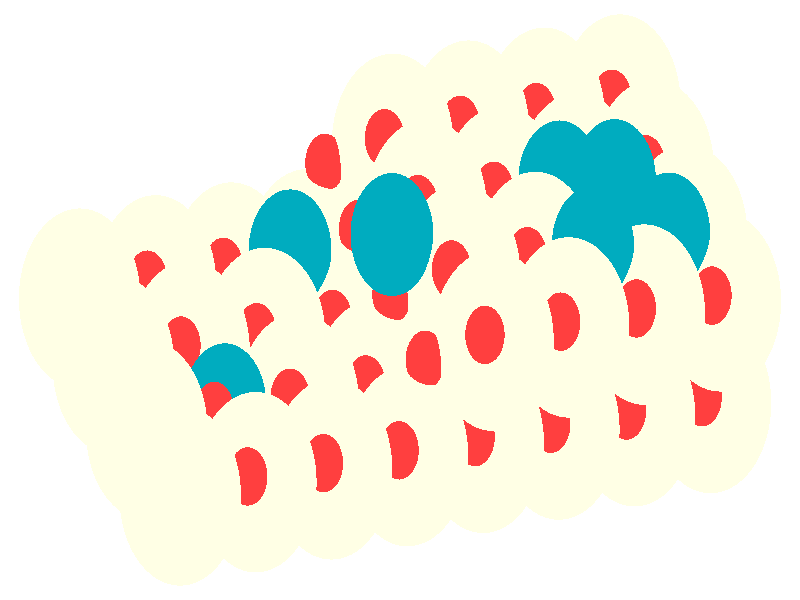 #include "colors.inc"
#include "finish.inc"

global_settings {assumed_gamma 1 max_trace_level 6}
background {color White}
camera {orthographic
  right -26.85*x up 13.57*y
  direction 1.00*z
  location <0,0,50.00> look_at <0,0,0>}
light_source {<  2.00,   3.00,  40.00> color White
  area_light <0.70, 0, 0>, <0, 0.70, 0>, 3, 3
  adaptive 1 jitter}

#declare simple = finish {phong 0.7}
#declare pale = finish {ambient .5 diffuse .85 roughness .001 specular 0.200 }
#declare intermediate = finish {ambient 0.3 diffuse 0.6 specular 0.10 roughness 0.04 }
#declare vmd = finish {ambient .0 diffuse .65 phong 0.1 phong_size 40. specular 0.500 }
#declare jmol = finish {ambient .2 diffuse .6 specular 1 roughness .001 metallic}
#declare ase2 = finish {ambient 0.05 brilliance 3 diffuse 0.6 metallic specular 0.70 roughness 0.04 reflection 0.15}
#declare ase3 = finish {ambient .15 brilliance 2 diffuse .6 metallic specular 1. roughness .001 reflection .0}
#declare glass = finish {ambient .05 diffuse .3 specular 1. roughness .001}
#declare glass2 = finish {ambient .0 diffuse .3 specular 1. reflection .25 roughness .001}
#declare Rcell = 0.020;
#declare Rbond = 0.100;

#macro atom(LOC, R, COL, TRANS, FIN)
  sphere{LOC, R texture{pigment{color COL transmit TRANS} finish{FIN}}}
#end
#macro constrain(LOC, R, COL, TRANS FIN)
union{torus{R, Rcell rotate 45*z texture{pigment{color COL transmit TRANS} finish{FIN}}}
      torus{R, Rcell rotate -45*z texture{pigment{color COL transmit TRANS} finish{FIN}}}
      translate LOC}
#end

atom(<  7.05,   2.12, -30.65>, 2.04, rgb <1.00, 1.00, 0.78>, 0.0, ase3) // #0 
atom(<  8.17,   0.63, -27.24>, 2.04, rgb <1.00, 1.00, 0.78>, 0.0, ase3) // #1 
atom(<  4.51,   1.82, -27.73>, 2.04, rgb <1.00, 1.00, 0.78>, 0.0, ase3) // #2 
atom(<  5.63,   0.34, -24.33>, 2.04, rgb <1.00, 1.00, 0.78>, 0.0, ase3) // #3 
atom(<  4.24,   1.95, -25.38>, 0.66, rgb <1.00, 0.05, 0.05>, 0.0, ase3) // #4 
atom(<  8.78,   2.81, -26.50>, 0.66, rgb <1.00, 0.05, 0.05>, 0.0, ase3) // #5 
atom(<  5.36,   0.47, -21.97>, 0.66, rgb <1.00, 0.05, 0.05>, 0.0, ase3) // #6 
atom(<  7.65,   4.29, -29.90>, 0.66, rgb <1.00, 0.05, 0.05>, 0.0, ase3) // #7 
atom(<  6.78,   2.25, -28.29>, 0.66, rgb <1.00, 0.05, 0.05>, 0.0, ase3) // #8 
atom(<  6.23,   2.51, -23.58>, 0.66, rgb <1.00, 0.05, 0.05>, 0.0, ase3) // #9 
atom(<  7.90,   0.77, -24.89>, 0.66, rgb <1.00, 0.05, 0.05>, 0.0, ase3) // #10 
atom(<  5.11,   3.99, -26.99>, 0.66, rgb <1.00, 0.05, 0.05>, 0.0, ase3) // #11 
atom(<  5.96,   2.64, -21.22>, 2.04, rgb <1.00, 1.00, 0.78>, 0.0, ase3) // #12 
atom(<  4.84,   4.12, -24.63>, 2.04, rgb <1.00, 1.00, 0.78>, 0.0, ase3) // #13 
atom(<  8.50,   2.94, -24.14>, 2.04, rgb <1.00, 1.00, 0.78>, 0.0, ase3) // #14 
atom(<  7.38,   4.42, -27.55>, 2.04, rgb <1.00, 1.00, 0.78>, 0.0, ase3) // #15 
atom(<  8.23,   3.07, -21.78>, 0.66, rgb <1.00, 0.05, 0.05>, 0.0, ase3) // #16 
atom(<  7.11,   4.55, -25.19>, 0.66, rgb <1.00, 0.05, 0.05>, 0.0, ase3) // #17 
atom(<  5.69,   2.77, -18.86>, 0.66, rgb <1.00, 0.05, 0.05>, 0.0, ase3) // #18 
atom(<  4.57,   4.25, -22.27>, 0.66, rgb <1.00, 0.05, 0.05>, 0.0, ase3) // #19 
atom(<  9.29,  -0.85, -23.84>, 2.04, rgb <1.00, 1.00, 0.78>, 0.0, ase3) // #20 
atom(< 10.42,  -2.33, -20.43>, 2.04, rgb <1.00, 1.00, 0.78>, 0.0, ase3) // #21 
atom(<  6.75,  -1.15, -20.92>, 2.04, rgb <1.00, 1.00, 0.78>, 0.0, ase3) // #22 
atom(<  7.87,  -2.63, -17.51>, 2.04, rgb <1.00, 1.00, 0.78>, 0.0, ase3) // #23 
atom(<  6.48,  -1.02, -18.56>, 0.66, rgb <1.00, 0.05, 0.05>, 0.0, ase3) // #24 
atom(< 11.02,  -0.16, -19.68>, 0.66, rgb <1.00, 0.05, 0.05>, 0.0, ase3) // #25 
atom(<  7.60,  -2.50, -15.15>, 0.66, rgb <1.00, 0.05, 0.05>, 0.0, ase3) // #26 
atom(<  9.90,   1.33, -23.09>, 0.66, rgb <1.00, 0.05, 0.05>, 0.0, ase3) // #27 
atom(<  9.02,  -0.72, -21.48>, 0.66, rgb <1.00, 0.05, 0.05>, 0.0, ase3) // #28 
atom(<  8.48,  -0.46, -16.76>, 0.66, rgb <1.00, 0.05, 0.05>, 0.0, ase3) // #29 
atom(< 10.14,  -2.20, -18.07>, 0.66, rgb <1.00, 0.05, 0.05>, 0.0, ase3) // #30 
atom(<  7.35,   1.03, -20.17>, 0.66, rgb <1.00, 0.05, 0.05>, 0.0, ase3) // #31 
atom(<  8.20,  -0.33, -14.40>, 2.04, rgb <1.00, 1.00, 0.78>, 0.0, ase3) // #32 
atom(<  7.08,   1.16, -17.81>, 2.04, rgb <1.00, 1.00, 0.78>, 0.0, ase3) // #33 
atom(< 10.75,  -0.03, -17.32>, 2.04, rgb <1.00, 1.00, 0.78>, 0.0, ase3) // #34 
atom(<  9.62,   1.46, -20.73>, 2.04, rgb <1.00, 1.00, 0.78>, 0.0, ase3) // #35 
atom(< 10.47,   0.10, -14.96>, 0.66, rgb <1.00, 0.05, 0.05>, 0.0, ase3) // #36 
atom(<  9.35,   1.59, -18.37>, 0.66, rgb <1.00, 0.05, 0.05>, 0.0, ase3) // #37 
atom(<  7.93,  -0.19, -12.05>, 0.66, rgb <1.00, 0.05, 0.05>, 0.0, ase3) // #38 
atom(<  6.81,   1.29, -15.45>, 0.66, rgb <1.00, 0.05, 0.05>, 0.0, ase3) // #39 
atom(<  1.97,   1.52, -24.81>, 2.04, rgb <1.00, 1.00, 0.78>, 0.0, ase3) // #40 
atom(<  3.09,   0.04, -21.41>, 2.04, rgb <1.00, 1.00, 0.78>, 0.0, ase3) // #41 
atom(< -0.58,   1.22, -21.90>, 2.04, rgb <1.00, 1.00, 0.78>, 0.0, ase3) // #42 
atom(<  0.54,  -0.26, -18.49>, 2.04, rgb <1.00, 1.00, 0.78>, 0.0, ase3) // #43 
atom(< -0.85,   1.35, -19.54>, 0.66, rgb <1.00, 0.05, 0.05>, 0.0, ase3) // #44 
atom(<  3.69,   2.21, -20.66>, 0.66, rgb <1.00, 0.05, 0.05>, 0.0, ase3) // #45 
atom(<  0.27,  -0.13, -16.13>, 0.66, rgb <1.00, 0.05, 0.05>, 0.0, ase3) // #46 
atom(<  2.57,   3.69, -24.07>, 0.66, rgb <1.00, 0.05, 0.05>, 0.0, ase3) // #47 
atom(<  1.69,   1.65, -22.46>, 0.66, rgb <1.00, 0.05, 0.05>, 0.0, ase3) // #48 
atom(<  1.15,   1.91, -17.74>, 0.66, rgb <1.00, 0.05, 0.05>, 0.0, ase3) // #49 
atom(<  2.81,   0.17, -19.05>, 0.66, rgb <1.00, 0.05, 0.05>, 0.0, ase3) // #50 
atom(<  0.03,   3.40, -21.15>, 0.66, rgb <1.00, 0.05, 0.05>, 0.0, ase3) // #51 
atom(<  0.88,   2.04, -15.38>, 2.04, rgb <1.00, 1.00, 0.78>, 0.0, ase3) // #52 
atom(< -0.25,   3.53, -18.79>, 2.04, rgb <1.00, 1.00, 0.78>, 0.0, ase3) // #53 
atom(<  3.42,   2.34, -18.30>, 2.04, rgb <1.00, 1.00, 0.78>, 0.0, ase3) // #54 
atom(<  2.30,   3.83, -21.71>, 2.04, rgb <1.00, 1.00, 0.78>, 0.0, ase3) // #55 
atom(<  3.15,   2.47, -15.94>, 0.66, rgb <1.00, 0.05, 0.05>, 0.0, ase3) // #56 
atom(<  2.02,   3.96, -19.35>, 0.66, rgb <1.00, 0.05, 0.05>, 0.0, ase3) // #57 
atom(<  0.60,   2.17, -13.02>, 0.66, rgb <1.00, 0.05, 0.05>, 0.0, ase3) // #58 
atom(< -0.52,   3.66, -16.43>, 0.66, rgb <1.00, 0.05, 0.05>, 0.0, ase3) // #59 
atom(<  4.21,  -1.45, -18.00>, 2.04, rgb <1.00, 1.00, 0.78>, 0.0, ase3) // #60 
atom(<  5.33,  -2.93, -14.59>, 2.04, rgb <1.00, 1.00, 0.78>, 0.0, ase3) // #61 
atom(<  1.67,  -1.74, -15.08>, 2.04, rgb <1.00, 1.00, 0.78>, 0.0, ase3) // #62 
atom(<  2.79,  -3.23, -11.67>, 2.04, rgb <1.00, 1.00, 0.78>, 0.0, ase3) // #63 
atom(<  1.39,  -1.61, -12.72>, 0.66, rgb <1.00, 0.05, 0.05>, 0.0, ase3) // #64 
atom(<  5.93,  -0.75, -13.84>, 0.66, rgb <1.00, 0.05, 0.05>, 0.0, ase3) // #65 
atom(<  2.52,  -3.10,  -9.32>, 0.66, rgb <1.00, 0.05, 0.05>, 0.0, ase3) // #66 
atom(<  4.81,   0.73, -17.25>, 0.66, rgb <1.00, 0.05, 0.05>, 0.0, ase3) // #67 
atom(<  3.94,  -1.32, -15.64>, 0.66, rgb <1.00, 0.05, 0.05>, 0.0, ase3) // #68 
atom(<  3.39,  -1.05, -10.93>, 0.66, rgb <1.00, 0.05, 0.05>, 0.0, ase3) // #69 
atom(<  5.06,  -2.80, -12.23>, 0.66, rgb <1.00, 0.05, 0.05>, 0.0, ase3) // #70 
atom(<  2.27,   0.43, -14.33>, 0.66, rgb <1.00, 0.05, 0.05>, 0.0, ase3) // #71 
atom(<  3.12,  -0.92,  -8.57>, 2.04, rgb <1.00, 1.00, 0.78>, 0.0, ase3) // #72 
atom(<  2.00,   0.56, -11.98>, 2.04, rgb <1.00, 1.00, 0.78>, 0.0, ase3) // #73 
atom(<  5.66,  -0.62, -11.49>, 2.04, rgb <1.00, 1.00, 0.78>, 0.0, ase3) // #74 
atom(<  4.54,   0.86, -14.89>, 2.04, rgb <1.00, 1.00, 0.78>, 0.0, ase3) // #75 
atom(<  5.39,  -0.49,  -9.13>, 0.66, rgb <1.00, 0.05, 0.05>, 0.0, ase3) // #76 
atom(<  4.27,   0.99, -12.54>, 0.66, rgb <1.00, 0.05, 0.05>, 0.0, ase3) // #77 
atom(<  2.85,  -0.79,  -6.21>, 0.66, rgb <1.00, 0.05, 0.05>, 0.0, ase3) // #78 
atom(<  1.73,   0.69,  -9.62>, 0.66, rgb <1.00, 0.05, 0.05>, 0.0, ase3) // #79 
atom(< -3.12,   0.92, -18.98>, 2.04, rgb <1.00, 1.00, 0.78>, 0.0, ase3) // #80 
atom(< -2.00,  -0.56, -15.57>, 2.04, rgb <1.00, 1.00, 0.78>, 0.0, ase3) // #81 
atom(< -5.66,   0.62, -16.06>, 2.04, rgb <1.00, 1.00, 0.78>, 0.0, ase3) // #82 
atom(< -4.54,  -0.86, -12.65>, 2.04, rgb <1.00, 1.00, 0.78>, 0.0, ase3) // #83 
atom(< -5.93,   0.75, -13.70>, 0.66, rgb <1.00, 0.05, 0.05>, 0.0, ase3) // #84 
atom(< -1.39,   1.61, -14.82>, 0.66, rgb <1.00, 0.05, 0.05>, 0.0, ase3) // #85 
atom(< -4.81,  -0.73, -10.29>, 0.66, rgb <1.00, 0.05, 0.05>, 0.0, ase3) // #86 
atom(< -2.52,   3.10, -18.23>, 0.66, rgb <1.00, 0.05, 0.05>, 0.0, ase3) // #87 
atom(< -3.39,   1.05, -16.62>, 0.66, rgb <1.00, 0.05, 0.05>, 0.0, ase3) // #88 
atom(< -2.27,  -0.43, -13.21>, 0.66, rgb <1.00, 0.05, 0.05>, 0.0, ase3) // #89 
atom(< -0.88,  -2.04, -12.16>, 2.04, rgb <1.00, 1.00, 0.78>, 0.0, ase3) // #90 
atom(<  0.25,  -3.53,  -8.76>, 2.04, rgb <1.00, 1.00, 0.78>, 0.0, ase3) // #91 
atom(< -3.42,  -2.34,  -9.24>, 2.04, rgb <1.00, 1.00, 0.78>, 0.0, ase3) // #92 
atom(< -2.30,  -3.83,  -5.84>, 2.04, rgb <1.00, 1.00, 0.78>, 0.0, ase3) // #93 
atom(< -3.69,  -2.21,  -6.89>, 0.66, rgb <1.00, 0.05, 0.05>, 0.0, ase3) // #94 
atom(<  0.85,  -1.35,  -8.01>, 0.66, rgb <1.00, 0.05, 0.05>, 0.0, ase3) // #95 
atom(< -2.57,  -3.69,  -3.48>, 0.66, rgb <1.00, 0.05, 0.05>, 0.0, ase3) // #96 
atom(< -0.27,   0.13, -11.41>, 0.66, rgb <1.00, 0.05, 0.05>, 0.0, ase3) // #97 
atom(< -1.15,  -1.91,  -9.80>, 0.66, rgb <1.00, 0.05, 0.05>, 0.0, ase3) // #98 
atom(< -0.03,  -3.40,  -6.40>, 0.66, rgb <1.00, 0.05, 0.05>, 0.0, ase3) // #99 
atom(< -8.20,   0.33, -13.14>, 2.04, rgb <1.00, 1.00, 0.78>, 0.0, ase3) // #100 
atom(< -7.08,  -1.16,  -9.73>, 2.04, rgb <1.00, 1.00, 0.78>, 0.0, ase3) // #101 
atom(<-10.75,   0.03, -10.22>, 2.04, rgb <1.00, 1.00, 0.78>, 0.0, ase3) // #102 
atom(< -9.62,  -1.46,  -6.82>, 2.04, rgb <1.00, 1.00, 0.78>, 0.0, ase3) // #103 
atom(< -8.48,   0.46, -10.78>, 0.66, rgb <1.00, 0.05, 0.05>, 0.0, ase3) // #104 
atom(< -7.35,  -1.03,  -7.38>, 0.66, rgb <1.00, 0.05, 0.05>, 0.0, ase3) // #105 
atom(< -4.84,  -4.12,  -2.92>, 2.04, rgb <1.00, 1.00, 0.78>, 0.0, ase3) // #106 
atom(< -8.50,  -2.94,  -3.41>, 2.04, rgb <1.00, 1.00, 0.78>, 0.0, ase3) // #107 
atom(< -7.38,  -4.42,   0.00>, 2.04, rgb <1.00, 1.00, 0.78>, 0.0, ase3) // #108 
atom(< -6.23,  -2.51,  -3.97>, 0.66, rgb <1.00, 0.05, 0.05>, 0.0, ase3) // #109 
atom(< -5.11,  -3.99,  -0.56>, 0.66, rgb <1.00, 0.05, 0.05>, 0.0, ase3) // #110 
atom(< -5.88,  -2.37,  -6.23>, 1.39, rgb <0.00, 0.41, 0.52>, 0.0, ase3) // #111 
atom(< -3.69,   1.11, -14.29>, 1.39, rgb <0.00, 0.41, 0.52>, 0.0, ase3) // #112 
atom(< -0.27,   1.48, -10.49>, 1.39, rgb <0.00, 0.41, 0.52>, 0.0, ase3) // #113 
atom(<  5.35,   2.67, -16.58>, 1.39, rgb <0.00, 0.41, 0.52>, 0.0, ase3) // #114 
atom(<  9.02,   1.49, -16.09>, 1.39, rgb <0.00, 0.41, 0.52>, 0.0, ase3) // #115 
atom(<  6.47,   1.19, -13.18>, 1.39, rgb <0.00, 0.41, 0.52>, 0.0, ase3) // #116 
atom(<  7.20,   2.70, -14.97>, 1.39, rgb <0.00, 0.41, 0.52>, 0.0, ase3) // #117 
